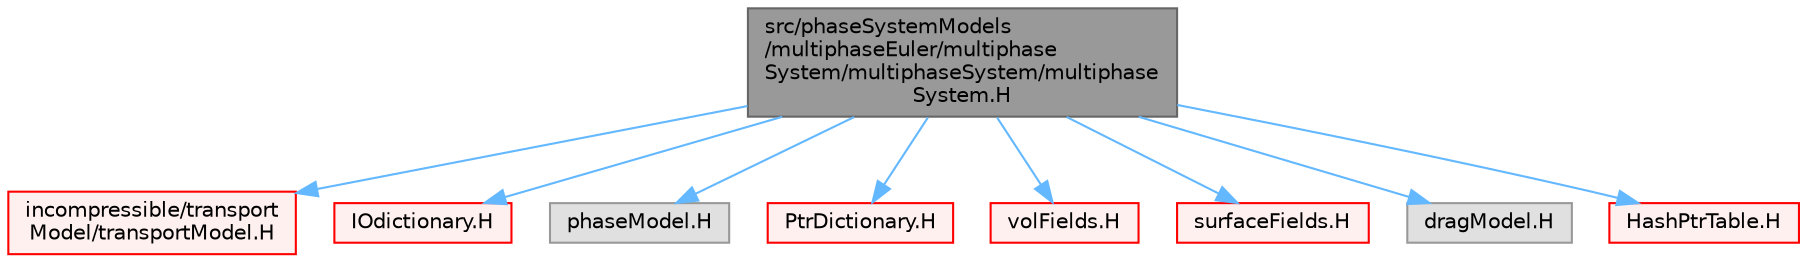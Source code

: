 digraph "src/phaseSystemModels/multiphaseEuler/multiphaseSystem/multiphaseSystem/multiphaseSystem.H"
{
 // LATEX_PDF_SIZE
  bgcolor="transparent";
  edge [fontname=Helvetica,fontsize=10,labelfontname=Helvetica,labelfontsize=10];
  node [fontname=Helvetica,fontsize=10,shape=box,height=0.2,width=0.4];
  Node1 [id="Node000001",label="src/phaseSystemModels\l/multiphaseEuler/multiphase\lSystem/multiphaseSystem/multiphase\lSystem.H",height=0.2,width=0.4,color="gray40", fillcolor="grey60", style="filled", fontcolor="black",tooltip=" "];
  Node1 -> Node2 [id="edge1_Node000001_Node000002",color="steelblue1",style="solid",tooltip=" "];
  Node2 [id="Node000002",label="incompressible/transport\lModel/transportModel.H",height=0.2,width=0.4,color="red", fillcolor="#FFF0F0", style="filled",URL="$transportModel_8H.html",tooltip=" "];
  Node1 -> Node131 [id="edge2_Node000001_Node000131",color="steelblue1",style="solid",tooltip=" "];
  Node131 [id="Node000131",label="IOdictionary.H",height=0.2,width=0.4,color="red", fillcolor="#FFF0F0", style="filled",URL="$IOdictionary_8H.html",tooltip=" "];
  Node1 -> Node176 [id="edge3_Node000001_Node000176",color="steelblue1",style="solid",tooltip=" "];
  Node176 [id="Node000176",label="phaseModel.H",height=0.2,width=0.4,color="grey60", fillcolor="#E0E0E0", style="filled",tooltip=" "];
  Node1 -> Node177 [id="edge4_Node000001_Node000177",color="steelblue1",style="solid",tooltip=" "];
  Node177 [id="Node000177",label="PtrDictionary.H",height=0.2,width=0.4,color="red", fillcolor="#FFF0F0", style="filled",URL="$PtrDictionary_8H.html",tooltip=" "];
  Node1 -> Node181 [id="edge5_Node000001_Node000181",color="steelblue1",style="solid",tooltip=" "];
  Node181 [id="Node000181",label="volFields.H",height=0.2,width=0.4,color="red", fillcolor="#FFF0F0", style="filled",URL="$volFields_8H.html",tooltip=" "];
  Node1 -> Node385 [id="edge6_Node000001_Node000385",color="steelblue1",style="solid",tooltip=" "];
  Node385 [id="Node000385",label="surfaceFields.H",height=0.2,width=0.4,color="red", fillcolor="#FFF0F0", style="filled",URL="$surfaceFields_8H.html",tooltip="Foam::surfaceFields."];
  Node1 -> Node393 [id="edge7_Node000001_Node000393",color="steelblue1",style="solid",tooltip=" "];
  Node393 [id="Node000393",label="dragModel.H",height=0.2,width=0.4,color="grey60", fillcolor="#E0E0E0", style="filled",tooltip=" "];
  Node1 -> Node371 [id="edge8_Node000001_Node000371",color="steelblue1",style="solid",tooltip=" "];
  Node371 [id="Node000371",label="HashPtrTable.H",height=0.2,width=0.4,color="red", fillcolor="#FFF0F0", style="filled",URL="$HashPtrTable_8H.html",tooltip=" "];
}
